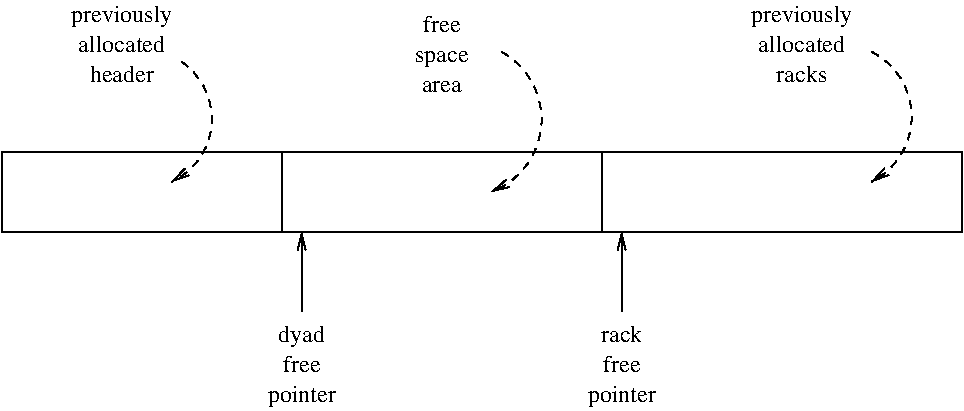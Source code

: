 #FIG 3.2  Produced by xfig version 3.2.5c
Landscape
Center
Inches
A4      
100.00
Single
-2
1200 2
5 1 1 1 0 7 50 -1 -1 4.000 0 0 1 0 2260.061 1853.963 2550 1425 2775 1800 2475 2325
	0 0 1.00 60.00 120.00
5 1 1 1 0 7 50 -1 -1 4.000 0 0 1 0 4670.833 1857.738 4950 1350 5250 1875 4875 2400
	0 0 1.00 60.00 120.00
5 1 1 1 0 7 50 -1 -1 4.000 0 0 1 0 7481.250 1837.500 7725 1350 8025 1875 7725 2325
	0 0 1.00 60.00 120.00
2 2 0 1 0 7 50 -1 -1 0.000 0 0 -1 0 0 5
	 1200 2100 8400 2100 8400 2700 1200 2700 1200 2100
2 1 0 1 0 7 50 -1 -1 0.000 0 0 -1 0 0 2
	 3300 2100 3300 2700
2 1 0 1 0 7 50 -1 -1 0.000 0 0 -1 0 0 2
	 5700 2100 5700 2700
2 1 0 1 0 7 50 -1 -1 0.000 0 0 -1 1 0 2
	0 0 1.00 60.00 120.00
	 3450 3300 3450 2700
2 1 0 1 0 7 50 -1 -1 0.000 0 0 -1 1 0 2
	0 0 1.00 60.00 120.00
	 5850 3300 5850 2700
4 1 0 50 -1 0 12 0.0000 0 180 870 2100 1125 previously\001
4 1 0 50 -1 0 12 0.0000 0 135 750 2100 1350 allocated\001
4 1 0 50 -1 0 12 0.0000 0 135 540 2100 1575 header\001
4 1 0 50 -1 0 12 0.0000 0 180 870 7200 1125 previously\001
4 1 0 50 -1 0 12 0.0000 0 135 750 7200 1350 allocated\001
4 1 0 50 -1 0 12 0.0000 0 135 420 7200 1575 racks\001
4 1 0 50 -1 0 12 0.0000 0 135 300 4500 1200 free\001
4 1 0 50 -1 0 12 0.0000 0 135 450 4500 1425 space\001
4 1 0 50 -1 0 12 0.0000 0 90 330 4500 1650 area\001
4 1 0 50 -1 0 12 0.0000 0 135 300 3450 3750 free\001
4 1 0 50 -1 0 12 0.0000 0 180 585 3450 3975 pointer\001
4 1 0 50 -1 0 12 0.0000 0 135 345 5850 3525 rack\001
4 1 0 50 -1 0 12 0.0000 0 135 300 5850 3750 free\001
4 1 0 50 -1 0 12 0.0000 0 180 585 5850 3975 pointer\001
4 1 0 50 -1 0 12 0.0000 0 180 405 3450 3525 dyad\001
